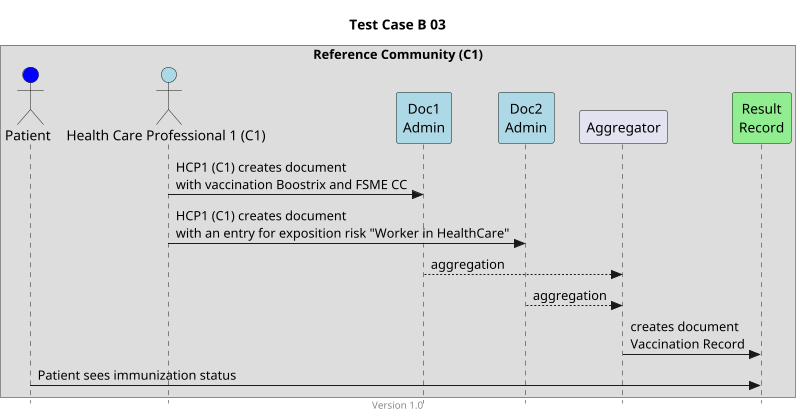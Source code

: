 @startuml
title Test Case B 03
footer Version 1.0
skinparam responseMessageBelowArrow true
skinparam style strictuml
scale max 800 width


box "Reference Community (C1)"
actor "Patient" as PAT #blue
actor "Health Care Professional 1 (C1)" as HCP1_C1 #lightblue
participant "Doc1\nAdmin" as Doc1 #lightblue
participant "Doc2\nAdmin" as Doc2 #lightblue
participant Aggregator as AGG
participant "Result\nRecord" as RES #lightgreen
end box

HCP1_C1 -> Doc1: HCP1 (C1) creates document\nwith vaccination Boostrix and FSME CC

HCP1_C1 -> Doc2: HCP1 (C1) creates document\nwith an entry for exposition risk "Worker in HealthCare"

Doc1 --> AGG: aggregation
Doc2 --> AGG: aggregation
AGG -> RES: creates document\nVaccination Record 
PAT -> RES: Patient sees immunization status


@enduml
